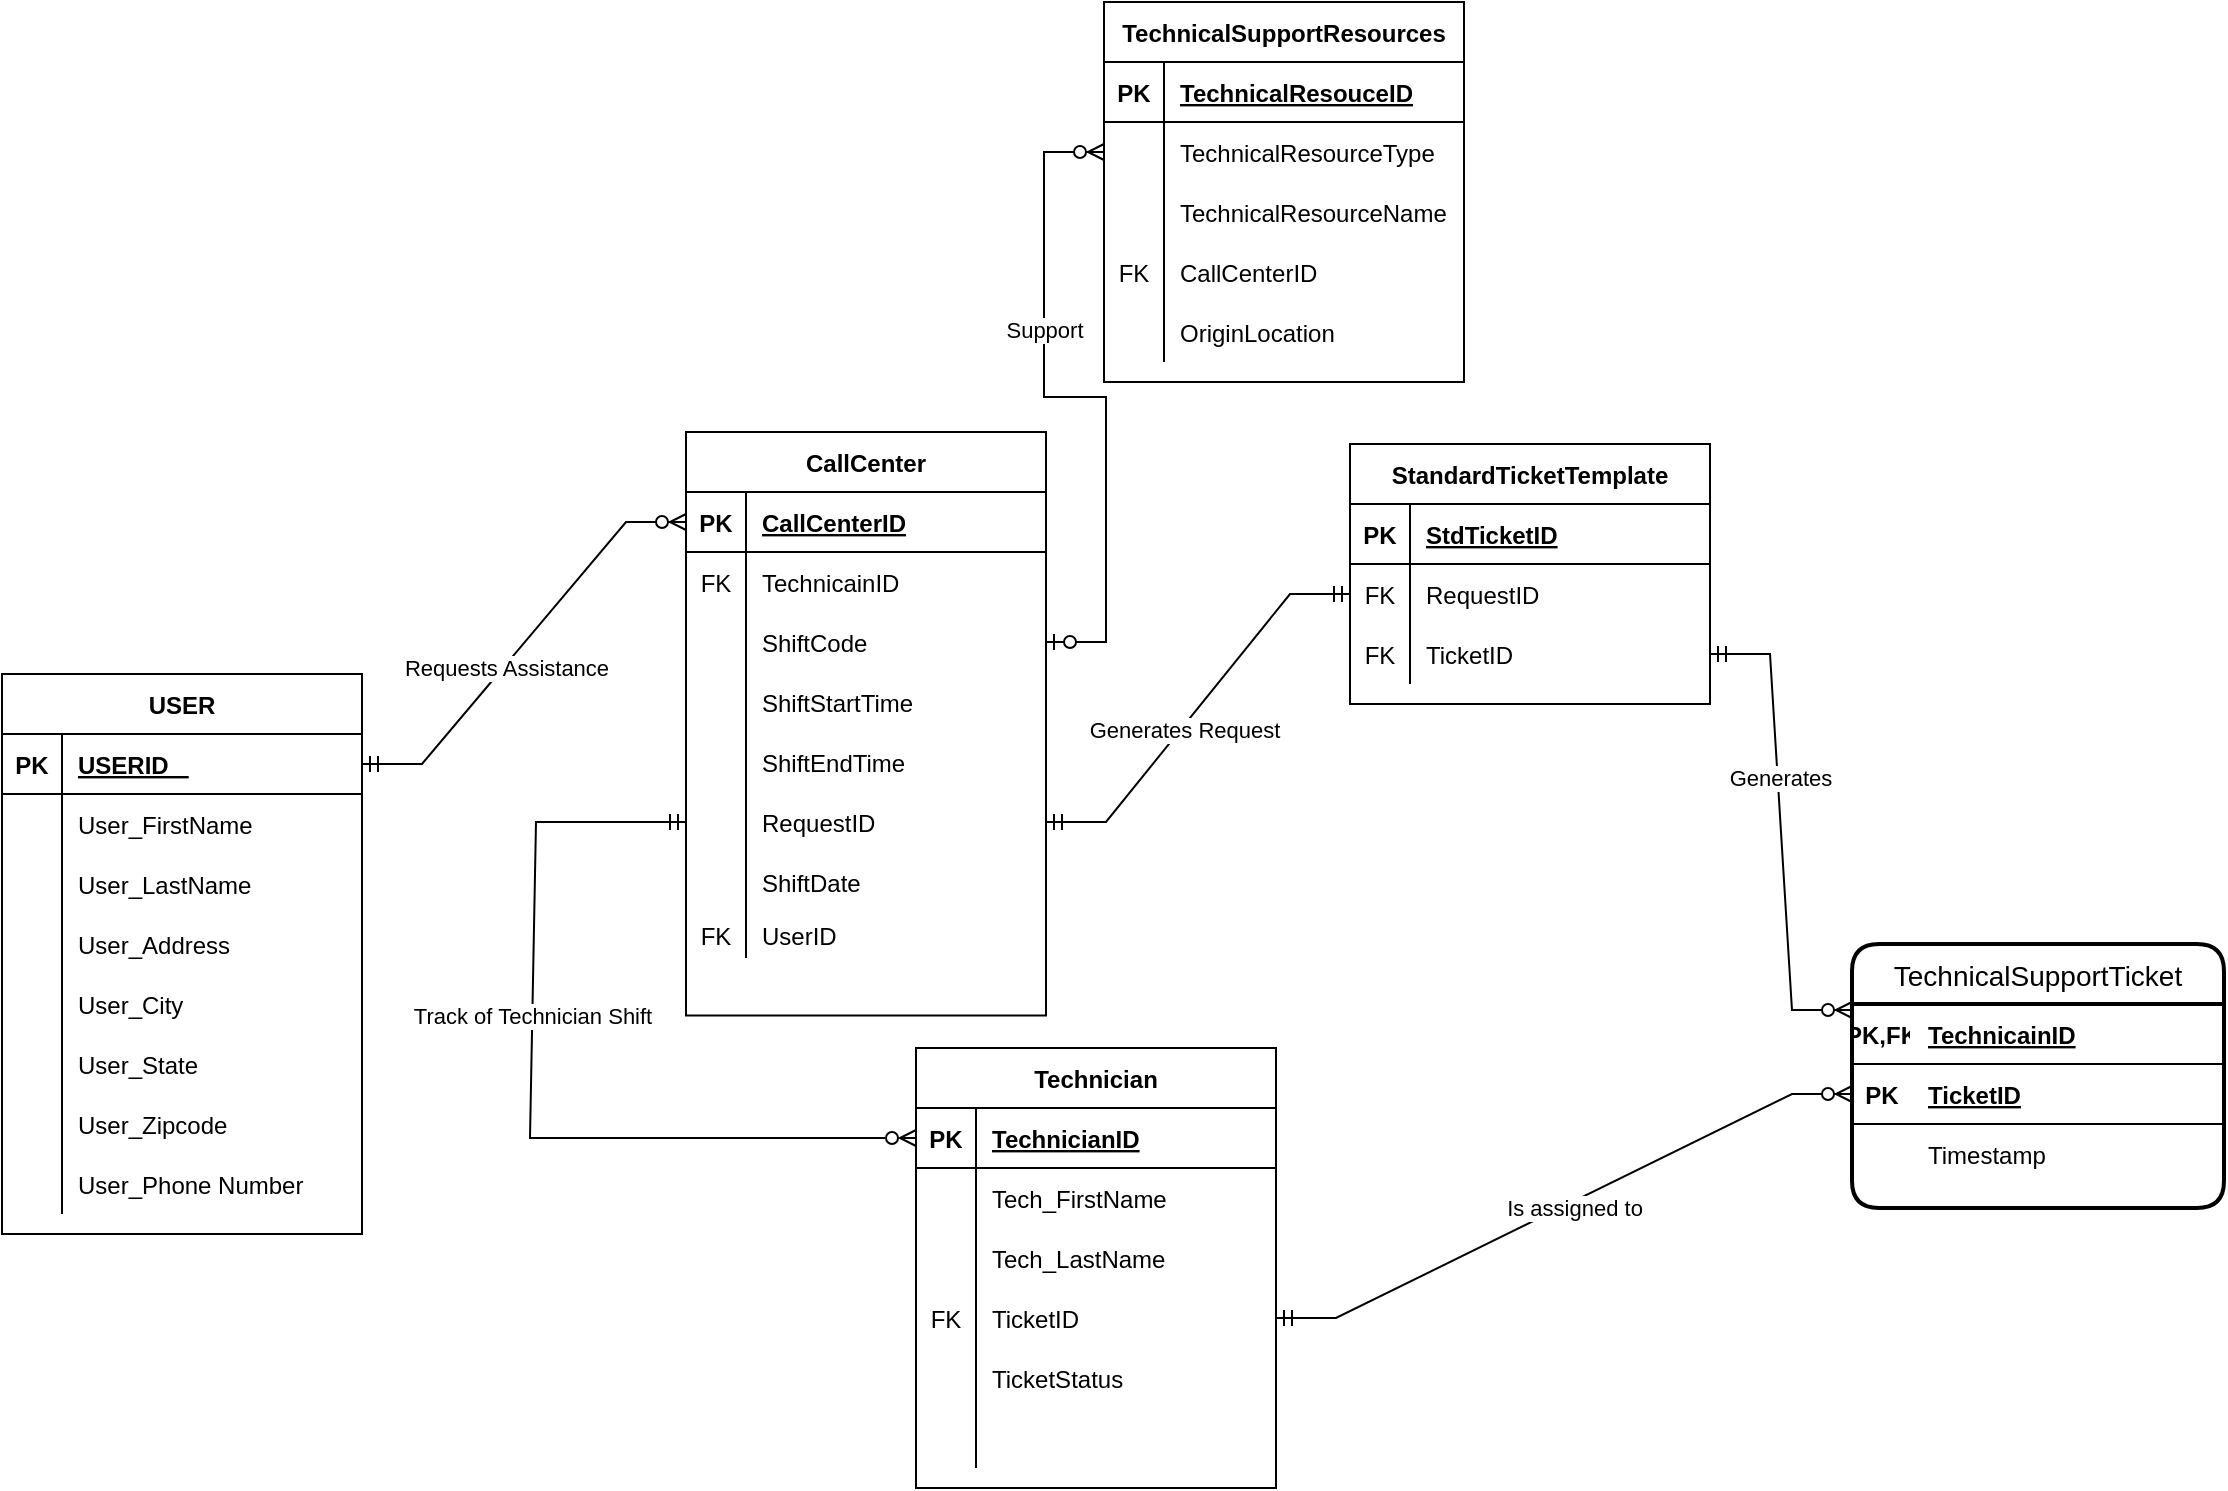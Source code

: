 <mxfile version="17.1.2" type="github">
  <diagram id="R2lEEEUBdFMjLlhIrx00" name="Page-1">
    <mxGraphModel dx="2396" dy="824" grid="0" gridSize="10" guides="1" tooltips="1" connect="1" arrows="1" fold="1" page="0" pageScale="1" pageWidth="850" pageHeight="1100" math="0" shadow="0" extFonts="Permanent Marker^https://fonts.googleapis.com/css?family=Permanent+Marker">
      <root>
        <mxCell id="0" />
        <mxCell id="1" parent="0" />
        <mxCell id="XGBAwcFRt67PFdUDCjce-1" value="USER" style="shape=table;startSize=30;container=1;collapsible=1;childLayout=tableLayout;fixedRows=1;rowLines=0;fontStyle=1;align=center;resizeLast=1;" vertex="1" parent="1">
          <mxGeometry x="-193" y="359" width="180" height="280" as="geometry" />
        </mxCell>
        <mxCell id="XGBAwcFRt67PFdUDCjce-2" value="" style="shape=tableRow;horizontal=0;startSize=0;swimlaneHead=0;swimlaneBody=0;fillColor=none;collapsible=0;dropTarget=0;points=[[0,0.5],[1,0.5]];portConstraint=eastwest;top=0;left=0;right=0;bottom=1;" vertex="1" parent="XGBAwcFRt67PFdUDCjce-1">
          <mxGeometry y="30" width="180" height="30" as="geometry" />
        </mxCell>
        <mxCell id="XGBAwcFRt67PFdUDCjce-3" value="PK" style="shape=partialRectangle;connectable=0;fillColor=none;top=0;left=0;bottom=0;right=0;fontStyle=1;overflow=hidden;" vertex="1" parent="XGBAwcFRt67PFdUDCjce-2">
          <mxGeometry width="30" height="30" as="geometry">
            <mxRectangle width="30" height="30" as="alternateBounds" />
          </mxGeometry>
        </mxCell>
        <mxCell id="XGBAwcFRt67PFdUDCjce-4" value="USERID   " style="shape=partialRectangle;connectable=0;fillColor=none;top=0;left=0;bottom=0;right=0;align=left;spacingLeft=6;fontStyle=5;overflow=hidden;" vertex="1" parent="XGBAwcFRt67PFdUDCjce-2">
          <mxGeometry x="30" width="150" height="30" as="geometry">
            <mxRectangle width="150" height="30" as="alternateBounds" />
          </mxGeometry>
        </mxCell>
        <mxCell id="XGBAwcFRt67PFdUDCjce-5" value="" style="shape=tableRow;horizontal=0;startSize=0;swimlaneHead=0;swimlaneBody=0;fillColor=none;collapsible=0;dropTarget=0;points=[[0,0.5],[1,0.5]];portConstraint=eastwest;top=0;left=0;right=0;bottom=0;" vertex="1" parent="XGBAwcFRt67PFdUDCjce-1">
          <mxGeometry y="60" width="180" height="30" as="geometry" />
        </mxCell>
        <mxCell id="XGBAwcFRt67PFdUDCjce-6" value="" style="shape=partialRectangle;connectable=0;fillColor=none;top=0;left=0;bottom=0;right=0;editable=1;overflow=hidden;" vertex="1" parent="XGBAwcFRt67PFdUDCjce-5">
          <mxGeometry width="30" height="30" as="geometry">
            <mxRectangle width="30" height="30" as="alternateBounds" />
          </mxGeometry>
        </mxCell>
        <mxCell id="XGBAwcFRt67PFdUDCjce-7" value="User_FirstName" style="shape=partialRectangle;connectable=0;fillColor=none;top=0;left=0;bottom=0;right=0;align=left;spacingLeft=6;overflow=hidden;" vertex="1" parent="XGBAwcFRt67PFdUDCjce-5">
          <mxGeometry x="30" width="150" height="30" as="geometry">
            <mxRectangle width="150" height="30" as="alternateBounds" />
          </mxGeometry>
        </mxCell>
        <mxCell id="XGBAwcFRt67PFdUDCjce-8" value="" style="shape=tableRow;horizontal=0;startSize=0;swimlaneHead=0;swimlaneBody=0;fillColor=none;collapsible=0;dropTarget=0;points=[[0,0.5],[1,0.5]];portConstraint=eastwest;top=0;left=0;right=0;bottom=0;" vertex="1" parent="XGBAwcFRt67PFdUDCjce-1">
          <mxGeometry y="90" width="180" height="30" as="geometry" />
        </mxCell>
        <mxCell id="XGBAwcFRt67PFdUDCjce-9" value="" style="shape=partialRectangle;connectable=0;fillColor=none;top=0;left=0;bottom=0;right=0;editable=1;overflow=hidden;" vertex="1" parent="XGBAwcFRt67PFdUDCjce-8">
          <mxGeometry width="30" height="30" as="geometry">
            <mxRectangle width="30" height="30" as="alternateBounds" />
          </mxGeometry>
        </mxCell>
        <mxCell id="XGBAwcFRt67PFdUDCjce-10" value="User_LastName" style="shape=partialRectangle;connectable=0;fillColor=none;top=0;left=0;bottom=0;right=0;align=left;spacingLeft=6;overflow=hidden;" vertex="1" parent="XGBAwcFRt67PFdUDCjce-8">
          <mxGeometry x="30" width="150" height="30" as="geometry">
            <mxRectangle width="150" height="30" as="alternateBounds" />
          </mxGeometry>
        </mxCell>
        <mxCell id="XGBAwcFRt67PFdUDCjce-27" value="" style="shape=tableRow;horizontal=0;startSize=0;swimlaneHead=0;swimlaneBody=0;fillColor=none;collapsible=0;dropTarget=0;points=[[0,0.5],[1,0.5]];portConstraint=eastwest;top=0;left=0;right=0;bottom=0;" vertex="1" parent="XGBAwcFRt67PFdUDCjce-1">
          <mxGeometry y="120" width="180" height="30" as="geometry" />
        </mxCell>
        <mxCell id="XGBAwcFRt67PFdUDCjce-28" value="" style="shape=partialRectangle;connectable=0;fillColor=none;top=0;left=0;bottom=0;right=0;editable=1;overflow=hidden;" vertex="1" parent="XGBAwcFRt67PFdUDCjce-27">
          <mxGeometry width="30" height="30" as="geometry">
            <mxRectangle width="30" height="30" as="alternateBounds" />
          </mxGeometry>
        </mxCell>
        <mxCell id="XGBAwcFRt67PFdUDCjce-29" value="User_Address" style="shape=partialRectangle;connectable=0;fillColor=none;top=0;left=0;bottom=0;right=0;align=left;spacingLeft=6;overflow=hidden;" vertex="1" parent="XGBAwcFRt67PFdUDCjce-27">
          <mxGeometry x="30" width="150" height="30" as="geometry">
            <mxRectangle width="150" height="30" as="alternateBounds" />
          </mxGeometry>
        </mxCell>
        <mxCell id="XGBAwcFRt67PFdUDCjce-30" value="" style="shape=tableRow;horizontal=0;startSize=0;swimlaneHead=0;swimlaneBody=0;fillColor=none;collapsible=0;dropTarget=0;points=[[0,0.5],[1,0.5]];portConstraint=eastwest;top=0;left=0;right=0;bottom=0;" vertex="1" parent="XGBAwcFRt67PFdUDCjce-1">
          <mxGeometry y="150" width="180" height="30" as="geometry" />
        </mxCell>
        <mxCell id="XGBAwcFRt67PFdUDCjce-31" value="" style="shape=partialRectangle;connectable=0;fillColor=none;top=0;left=0;bottom=0;right=0;editable=1;overflow=hidden;" vertex="1" parent="XGBAwcFRt67PFdUDCjce-30">
          <mxGeometry width="30" height="30" as="geometry">
            <mxRectangle width="30" height="30" as="alternateBounds" />
          </mxGeometry>
        </mxCell>
        <mxCell id="XGBAwcFRt67PFdUDCjce-32" value="User_City" style="shape=partialRectangle;connectable=0;fillColor=none;top=0;left=0;bottom=0;right=0;align=left;spacingLeft=6;overflow=hidden;" vertex="1" parent="XGBAwcFRt67PFdUDCjce-30">
          <mxGeometry x="30" width="150" height="30" as="geometry">
            <mxRectangle width="150" height="30" as="alternateBounds" />
          </mxGeometry>
        </mxCell>
        <mxCell id="XGBAwcFRt67PFdUDCjce-33" value="" style="shape=tableRow;horizontal=0;startSize=0;swimlaneHead=0;swimlaneBody=0;fillColor=none;collapsible=0;dropTarget=0;points=[[0,0.5],[1,0.5]];portConstraint=eastwest;top=0;left=0;right=0;bottom=0;" vertex="1" parent="XGBAwcFRt67PFdUDCjce-1">
          <mxGeometry y="180" width="180" height="30" as="geometry" />
        </mxCell>
        <mxCell id="XGBAwcFRt67PFdUDCjce-34" value="" style="shape=partialRectangle;connectable=0;fillColor=none;top=0;left=0;bottom=0;right=0;editable=1;overflow=hidden;" vertex="1" parent="XGBAwcFRt67PFdUDCjce-33">
          <mxGeometry width="30" height="30" as="geometry">
            <mxRectangle width="30" height="30" as="alternateBounds" />
          </mxGeometry>
        </mxCell>
        <mxCell id="XGBAwcFRt67PFdUDCjce-35" value="User_State" style="shape=partialRectangle;connectable=0;fillColor=none;top=0;left=0;bottom=0;right=0;align=left;spacingLeft=6;overflow=hidden;" vertex="1" parent="XGBAwcFRt67PFdUDCjce-33">
          <mxGeometry x="30" width="150" height="30" as="geometry">
            <mxRectangle width="150" height="30" as="alternateBounds" />
          </mxGeometry>
        </mxCell>
        <mxCell id="XGBAwcFRt67PFdUDCjce-36" value="" style="shape=tableRow;horizontal=0;startSize=0;swimlaneHead=0;swimlaneBody=0;fillColor=none;collapsible=0;dropTarget=0;points=[[0,0.5],[1,0.5]];portConstraint=eastwest;top=0;left=0;right=0;bottom=0;" vertex="1" parent="XGBAwcFRt67PFdUDCjce-1">
          <mxGeometry y="210" width="180" height="30" as="geometry" />
        </mxCell>
        <mxCell id="XGBAwcFRt67PFdUDCjce-37" value="" style="shape=partialRectangle;connectable=0;fillColor=none;top=0;left=0;bottom=0;right=0;editable=1;overflow=hidden;" vertex="1" parent="XGBAwcFRt67PFdUDCjce-36">
          <mxGeometry width="30" height="30" as="geometry">
            <mxRectangle width="30" height="30" as="alternateBounds" />
          </mxGeometry>
        </mxCell>
        <mxCell id="XGBAwcFRt67PFdUDCjce-38" value="User_Zipcode" style="shape=partialRectangle;connectable=0;fillColor=none;top=0;left=0;bottom=0;right=0;align=left;spacingLeft=6;overflow=hidden;" vertex="1" parent="XGBAwcFRt67PFdUDCjce-36">
          <mxGeometry x="30" width="150" height="30" as="geometry">
            <mxRectangle width="150" height="30" as="alternateBounds" />
          </mxGeometry>
        </mxCell>
        <mxCell id="XGBAwcFRt67PFdUDCjce-11" value="" style="shape=tableRow;horizontal=0;startSize=0;swimlaneHead=0;swimlaneBody=0;fillColor=none;collapsible=0;dropTarget=0;points=[[0,0.5],[1,0.5]];portConstraint=eastwest;top=0;left=0;right=0;bottom=0;" vertex="1" parent="XGBAwcFRt67PFdUDCjce-1">
          <mxGeometry y="240" width="180" height="30" as="geometry" />
        </mxCell>
        <mxCell id="XGBAwcFRt67PFdUDCjce-12" value="" style="shape=partialRectangle;connectable=0;fillColor=none;top=0;left=0;bottom=0;right=0;editable=1;overflow=hidden;" vertex="1" parent="XGBAwcFRt67PFdUDCjce-11">
          <mxGeometry width="30" height="30" as="geometry">
            <mxRectangle width="30" height="30" as="alternateBounds" />
          </mxGeometry>
        </mxCell>
        <mxCell id="XGBAwcFRt67PFdUDCjce-13" value="User_Phone Number" style="shape=partialRectangle;connectable=0;fillColor=none;top=0;left=0;bottom=0;right=0;align=left;spacingLeft=6;overflow=hidden;" vertex="1" parent="XGBAwcFRt67PFdUDCjce-11">
          <mxGeometry x="30" width="150" height="30" as="geometry">
            <mxRectangle width="150" height="30" as="alternateBounds" />
          </mxGeometry>
        </mxCell>
        <mxCell id="XGBAwcFRt67PFdUDCjce-14" value="TechnicalSupportResources" style="shape=table;startSize=30;container=1;collapsible=1;childLayout=tableLayout;fixedRows=1;rowLines=0;fontStyle=1;align=center;resizeLast=1;" vertex="1" parent="1">
          <mxGeometry x="358" y="23" width="180" height="190" as="geometry" />
        </mxCell>
        <mxCell id="XGBAwcFRt67PFdUDCjce-15" value="" style="shape=tableRow;horizontal=0;startSize=0;swimlaneHead=0;swimlaneBody=0;fillColor=none;collapsible=0;dropTarget=0;points=[[0,0.5],[1,0.5]];portConstraint=eastwest;top=0;left=0;right=0;bottom=1;" vertex="1" parent="XGBAwcFRt67PFdUDCjce-14">
          <mxGeometry y="30" width="180" height="30" as="geometry" />
        </mxCell>
        <mxCell id="XGBAwcFRt67PFdUDCjce-16" value="PK" style="shape=partialRectangle;connectable=0;fillColor=none;top=0;left=0;bottom=0;right=0;fontStyle=1;overflow=hidden;" vertex="1" parent="XGBAwcFRt67PFdUDCjce-15">
          <mxGeometry width="30" height="30" as="geometry">
            <mxRectangle width="30" height="30" as="alternateBounds" />
          </mxGeometry>
        </mxCell>
        <mxCell id="XGBAwcFRt67PFdUDCjce-17" value="TechnicalResouceID" style="shape=partialRectangle;connectable=0;fillColor=none;top=0;left=0;bottom=0;right=0;align=left;spacingLeft=6;fontStyle=5;overflow=hidden;" vertex="1" parent="XGBAwcFRt67PFdUDCjce-15">
          <mxGeometry x="30" width="150" height="30" as="geometry">
            <mxRectangle width="150" height="30" as="alternateBounds" />
          </mxGeometry>
        </mxCell>
        <mxCell id="XGBAwcFRt67PFdUDCjce-18" value="" style="shape=tableRow;horizontal=0;startSize=0;swimlaneHead=0;swimlaneBody=0;fillColor=none;collapsible=0;dropTarget=0;points=[[0,0.5],[1,0.5]];portConstraint=eastwest;top=0;left=0;right=0;bottom=0;" vertex="1" parent="XGBAwcFRt67PFdUDCjce-14">
          <mxGeometry y="60" width="180" height="30" as="geometry" />
        </mxCell>
        <mxCell id="XGBAwcFRt67PFdUDCjce-19" value="" style="shape=partialRectangle;connectable=0;fillColor=none;top=0;left=0;bottom=0;right=0;editable=1;overflow=hidden;" vertex="1" parent="XGBAwcFRt67PFdUDCjce-18">
          <mxGeometry width="30" height="30" as="geometry">
            <mxRectangle width="30" height="30" as="alternateBounds" />
          </mxGeometry>
        </mxCell>
        <mxCell id="XGBAwcFRt67PFdUDCjce-20" value="TechnicalResourceType" style="shape=partialRectangle;connectable=0;fillColor=none;top=0;left=0;bottom=0;right=0;align=left;spacingLeft=6;overflow=hidden;" vertex="1" parent="XGBAwcFRt67PFdUDCjce-18">
          <mxGeometry x="30" width="150" height="30" as="geometry">
            <mxRectangle width="150" height="30" as="alternateBounds" />
          </mxGeometry>
        </mxCell>
        <mxCell id="XGBAwcFRt67PFdUDCjce-21" value="" style="shape=tableRow;horizontal=0;startSize=0;swimlaneHead=0;swimlaneBody=0;fillColor=none;collapsible=0;dropTarget=0;points=[[0,0.5],[1,0.5]];portConstraint=eastwest;top=0;left=0;right=0;bottom=0;" vertex="1" parent="XGBAwcFRt67PFdUDCjce-14">
          <mxGeometry y="90" width="180" height="30" as="geometry" />
        </mxCell>
        <mxCell id="XGBAwcFRt67PFdUDCjce-22" value="" style="shape=partialRectangle;connectable=0;fillColor=none;top=0;left=0;bottom=0;right=0;editable=1;overflow=hidden;" vertex="1" parent="XGBAwcFRt67PFdUDCjce-21">
          <mxGeometry width="30" height="30" as="geometry">
            <mxRectangle width="30" height="30" as="alternateBounds" />
          </mxGeometry>
        </mxCell>
        <mxCell id="XGBAwcFRt67PFdUDCjce-23" value="TechnicalResourceName" style="shape=partialRectangle;connectable=0;fillColor=none;top=0;left=0;bottom=0;right=0;align=left;spacingLeft=6;overflow=hidden;" vertex="1" parent="XGBAwcFRt67PFdUDCjce-21">
          <mxGeometry x="30" width="150" height="30" as="geometry">
            <mxRectangle width="150" height="30" as="alternateBounds" />
          </mxGeometry>
        </mxCell>
        <mxCell id="XGBAwcFRt67PFdUDCjce-138" value="" style="shape=tableRow;horizontal=0;startSize=0;swimlaneHead=0;swimlaneBody=0;fillColor=none;collapsible=0;dropTarget=0;points=[[0,0.5],[1,0.5]];portConstraint=eastwest;top=0;left=0;right=0;bottom=0;" vertex="1" parent="XGBAwcFRt67PFdUDCjce-14">
          <mxGeometry y="120" width="180" height="30" as="geometry" />
        </mxCell>
        <mxCell id="XGBAwcFRt67PFdUDCjce-139" value="FK" style="shape=partialRectangle;connectable=0;fillColor=none;top=0;left=0;bottom=0;right=0;fontStyle=0;overflow=hidden;" vertex="1" parent="XGBAwcFRt67PFdUDCjce-138">
          <mxGeometry width="30" height="30" as="geometry">
            <mxRectangle width="30" height="30" as="alternateBounds" />
          </mxGeometry>
        </mxCell>
        <mxCell id="XGBAwcFRt67PFdUDCjce-140" value="CallCenterID" style="shape=partialRectangle;connectable=0;fillColor=none;top=0;left=0;bottom=0;right=0;align=left;spacingLeft=6;fontStyle=0;overflow=hidden;" vertex="1" parent="XGBAwcFRt67PFdUDCjce-138">
          <mxGeometry x="30" width="150" height="30" as="geometry">
            <mxRectangle width="150" height="30" as="alternateBounds" />
          </mxGeometry>
        </mxCell>
        <mxCell id="XGBAwcFRt67PFdUDCjce-24" value="" style="shape=tableRow;horizontal=0;startSize=0;swimlaneHead=0;swimlaneBody=0;fillColor=none;collapsible=0;dropTarget=0;points=[[0,0.5],[1,0.5]];portConstraint=eastwest;top=0;left=0;right=0;bottom=0;" vertex="1" parent="XGBAwcFRt67PFdUDCjce-14">
          <mxGeometry y="150" width="180" height="30" as="geometry" />
        </mxCell>
        <mxCell id="XGBAwcFRt67PFdUDCjce-25" value="" style="shape=partialRectangle;connectable=0;fillColor=none;top=0;left=0;bottom=0;right=0;editable=1;overflow=hidden;" vertex="1" parent="XGBAwcFRt67PFdUDCjce-24">
          <mxGeometry width="30" height="30" as="geometry">
            <mxRectangle width="30" height="30" as="alternateBounds" />
          </mxGeometry>
        </mxCell>
        <mxCell id="XGBAwcFRt67PFdUDCjce-26" value="OriginLocation" style="shape=partialRectangle;connectable=0;fillColor=none;top=0;left=0;bottom=0;right=0;align=left;spacingLeft=6;overflow=hidden;" vertex="1" parent="XGBAwcFRt67PFdUDCjce-24">
          <mxGeometry x="30" width="150" height="30" as="geometry">
            <mxRectangle width="150" height="30" as="alternateBounds" />
          </mxGeometry>
        </mxCell>
        <mxCell id="XGBAwcFRt67PFdUDCjce-39" value="Technician" style="shape=table;startSize=30;container=1;collapsible=1;childLayout=tableLayout;fixedRows=1;rowLines=0;fontStyle=1;align=center;resizeLast=1;" vertex="1" parent="1">
          <mxGeometry x="264" y="546" width="180" height="220" as="geometry" />
        </mxCell>
        <mxCell id="XGBAwcFRt67PFdUDCjce-40" value="" style="shape=tableRow;horizontal=0;startSize=0;swimlaneHead=0;swimlaneBody=0;fillColor=none;collapsible=0;dropTarget=0;points=[[0,0.5],[1,0.5]];portConstraint=eastwest;top=0;left=0;right=0;bottom=1;" vertex="1" parent="XGBAwcFRt67PFdUDCjce-39">
          <mxGeometry y="30" width="180" height="30" as="geometry" />
        </mxCell>
        <mxCell id="XGBAwcFRt67PFdUDCjce-41" value="PK" style="shape=partialRectangle;connectable=0;fillColor=none;top=0;left=0;bottom=0;right=0;fontStyle=1;overflow=hidden;" vertex="1" parent="XGBAwcFRt67PFdUDCjce-40">
          <mxGeometry width="30" height="30" as="geometry">
            <mxRectangle width="30" height="30" as="alternateBounds" />
          </mxGeometry>
        </mxCell>
        <mxCell id="XGBAwcFRt67PFdUDCjce-42" value="TechnicianID" style="shape=partialRectangle;connectable=0;fillColor=none;top=0;left=0;bottom=0;right=0;align=left;spacingLeft=6;fontStyle=5;overflow=hidden;" vertex="1" parent="XGBAwcFRt67PFdUDCjce-40">
          <mxGeometry x="30" width="150" height="30" as="geometry">
            <mxRectangle width="150" height="30" as="alternateBounds" />
          </mxGeometry>
        </mxCell>
        <mxCell id="XGBAwcFRt67PFdUDCjce-43" value="" style="shape=tableRow;horizontal=0;startSize=0;swimlaneHead=0;swimlaneBody=0;fillColor=none;collapsible=0;dropTarget=0;points=[[0,0.5],[1,0.5]];portConstraint=eastwest;top=0;left=0;right=0;bottom=0;" vertex="1" parent="XGBAwcFRt67PFdUDCjce-39">
          <mxGeometry y="60" width="180" height="30" as="geometry" />
        </mxCell>
        <mxCell id="XGBAwcFRt67PFdUDCjce-44" value="" style="shape=partialRectangle;connectable=0;fillColor=none;top=0;left=0;bottom=0;right=0;editable=1;overflow=hidden;" vertex="1" parent="XGBAwcFRt67PFdUDCjce-43">
          <mxGeometry width="30" height="30" as="geometry">
            <mxRectangle width="30" height="30" as="alternateBounds" />
          </mxGeometry>
        </mxCell>
        <mxCell id="XGBAwcFRt67PFdUDCjce-45" value="Tech_FirstName" style="shape=partialRectangle;connectable=0;fillColor=none;top=0;left=0;bottom=0;right=0;align=left;spacingLeft=6;overflow=hidden;" vertex="1" parent="XGBAwcFRt67PFdUDCjce-43">
          <mxGeometry x="30" width="150" height="30" as="geometry">
            <mxRectangle width="150" height="30" as="alternateBounds" />
          </mxGeometry>
        </mxCell>
        <mxCell id="XGBAwcFRt67PFdUDCjce-46" value="" style="shape=tableRow;horizontal=0;startSize=0;swimlaneHead=0;swimlaneBody=0;fillColor=none;collapsible=0;dropTarget=0;points=[[0,0.5],[1,0.5]];portConstraint=eastwest;top=0;left=0;right=0;bottom=0;" vertex="1" parent="XGBAwcFRt67PFdUDCjce-39">
          <mxGeometry y="90" width="180" height="30" as="geometry" />
        </mxCell>
        <mxCell id="XGBAwcFRt67PFdUDCjce-47" value="" style="shape=partialRectangle;connectable=0;fillColor=none;top=0;left=0;bottom=0;right=0;editable=1;overflow=hidden;" vertex="1" parent="XGBAwcFRt67PFdUDCjce-46">
          <mxGeometry width="30" height="30" as="geometry">
            <mxRectangle width="30" height="30" as="alternateBounds" />
          </mxGeometry>
        </mxCell>
        <mxCell id="XGBAwcFRt67PFdUDCjce-48" value="Tech_LastName" style="shape=partialRectangle;connectable=0;fillColor=none;top=0;left=0;bottom=0;right=0;align=left;spacingLeft=6;overflow=hidden;" vertex="1" parent="XGBAwcFRt67PFdUDCjce-46">
          <mxGeometry x="30" width="150" height="30" as="geometry">
            <mxRectangle width="150" height="30" as="alternateBounds" />
          </mxGeometry>
        </mxCell>
        <mxCell id="XGBAwcFRt67PFdUDCjce-49" value="" style="shape=tableRow;horizontal=0;startSize=0;swimlaneHead=0;swimlaneBody=0;fillColor=none;collapsible=0;dropTarget=0;points=[[0,0.5],[1,0.5]];portConstraint=eastwest;top=0;left=0;right=0;bottom=0;" vertex="1" parent="XGBAwcFRt67PFdUDCjce-39">
          <mxGeometry y="120" width="180" height="30" as="geometry" />
        </mxCell>
        <mxCell id="XGBAwcFRt67PFdUDCjce-50" value="FK" style="shape=partialRectangle;connectable=0;fillColor=none;top=0;left=0;bottom=0;right=0;editable=1;overflow=hidden;" vertex="1" parent="XGBAwcFRt67PFdUDCjce-49">
          <mxGeometry width="30" height="30" as="geometry">
            <mxRectangle width="30" height="30" as="alternateBounds" />
          </mxGeometry>
        </mxCell>
        <mxCell id="XGBAwcFRt67PFdUDCjce-51" value="TicketID" style="shape=partialRectangle;connectable=0;fillColor=none;top=0;left=0;bottom=0;right=0;align=left;spacingLeft=6;overflow=hidden;" vertex="1" parent="XGBAwcFRt67PFdUDCjce-49">
          <mxGeometry x="30" width="150" height="30" as="geometry">
            <mxRectangle width="150" height="30" as="alternateBounds" />
          </mxGeometry>
        </mxCell>
        <mxCell id="XGBAwcFRt67PFdUDCjce-52" value="" style="shape=tableRow;horizontal=0;startSize=0;swimlaneHead=0;swimlaneBody=0;fillColor=none;collapsible=0;dropTarget=0;points=[[0,0.5],[1,0.5]];portConstraint=eastwest;top=0;left=0;right=0;bottom=0;" vertex="1" parent="XGBAwcFRt67PFdUDCjce-39">
          <mxGeometry y="150" width="180" height="30" as="geometry" />
        </mxCell>
        <mxCell id="XGBAwcFRt67PFdUDCjce-53" value="" style="shape=partialRectangle;connectable=0;fillColor=none;top=0;left=0;bottom=0;right=0;editable=1;overflow=hidden;" vertex="1" parent="XGBAwcFRt67PFdUDCjce-52">
          <mxGeometry width="30" height="30" as="geometry">
            <mxRectangle width="30" height="30" as="alternateBounds" />
          </mxGeometry>
        </mxCell>
        <mxCell id="XGBAwcFRt67PFdUDCjce-54" value="TicketStatus" style="shape=partialRectangle;connectable=0;fillColor=none;top=0;left=0;bottom=0;right=0;align=left;spacingLeft=6;overflow=hidden;" vertex="1" parent="XGBAwcFRt67PFdUDCjce-52">
          <mxGeometry x="30" width="150" height="30" as="geometry">
            <mxRectangle width="150" height="30" as="alternateBounds" />
          </mxGeometry>
        </mxCell>
        <mxCell id="XGBAwcFRt67PFdUDCjce-55" value="" style="shape=tableRow;horizontal=0;startSize=0;swimlaneHead=0;swimlaneBody=0;fillColor=none;collapsible=0;dropTarget=0;points=[[0,0.5],[1,0.5]];portConstraint=eastwest;top=0;left=0;right=0;bottom=0;" vertex="1" parent="XGBAwcFRt67PFdUDCjce-39">
          <mxGeometry y="180" width="180" height="30" as="geometry" />
        </mxCell>
        <mxCell id="XGBAwcFRt67PFdUDCjce-56" value="" style="shape=partialRectangle;connectable=0;fillColor=none;top=0;left=0;bottom=0;right=0;editable=1;overflow=hidden;" vertex="1" parent="XGBAwcFRt67PFdUDCjce-55">
          <mxGeometry width="30" height="30" as="geometry">
            <mxRectangle width="30" height="30" as="alternateBounds" />
          </mxGeometry>
        </mxCell>
        <mxCell id="XGBAwcFRt67PFdUDCjce-57" value="" style="shape=partialRectangle;connectable=0;fillColor=none;top=0;left=0;bottom=0;right=0;align=left;spacingLeft=6;overflow=hidden;" vertex="1" parent="XGBAwcFRt67PFdUDCjce-55">
          <mxGeometry x="30" width="150" height="30" as="geometry">
            <mxRectangle width="150" height="30" as="alternateBounds" />
          </mxGeometry>
        </mxCell>
        <mxCell id="XGBAwcFRt67PFdUDCjce-58" value="TechnicalSupportTicket" style="swimlane;childLayout=stackLayout;horizontal=1;startSize=30;horizontalStack=0;rounded=1;fontSize=14;fontStyle=0;strokeWidth=2;resizeParent=0;resizeLast=1;shadow=0;dashed=0;align=center;" vertex="1" parent="1">
          <mxGeometry x="732" y="494" width="186" height="132" as="geometry" />
        </mxCell>
        <mxCell id="XGBAwcFRt67PFdUDCjce-60" value="" style="shape=table;startSize=0;container=1;collapsible=1;childLayout=tableLayout;fixedRows=1;rowLines=0;fontStyle=0;align=center;resizeLast=1;strokeColor=none;fillColor=none;collapsible=0;" vertex="1" parent="XGBAwcFRt67PFdUDCjce-58">
          <mxGeometry y="30" width="186" height="102" as="geometry" />
        </mxCell>
        <mxCell id="XGBAwcFRt67PFdUDCjce-61" value="" style="shape=tableRow;horizontal=0;startSize=0;swimlaneHead=0;swimlaneBody=0;fillColor=none;collapsible=0;dropTarget=0;points=[[0,0.5],[1,0.5]];portConstraint=eastwest;top=0;left=0;right=0;bottom=1;" vertex="1" parent="XGBAwcFRt67PFdUDCjce-60">
          <mxGeometry width="186" height="30" as="geometry" />
        </mxCell>
        <mxCell id="XGBAwcFRt67PFdUDCjce-62" value="PK,FK" style="shape=partialRectangle;connectable=0;fillColor=none;top=0;left=0;bottom=0;right=0;fontStyle=1;overflow=hidden;" vertex="1" parent="XGBAwcFRt67PFdUDCjce-61">
          <mxGeometry width="30" height="30" as="geometry">
            <mxRectangle width="30" height="30" as="alternateBounds" />
          </mxGeometry>
        </mxCell>
        <mxCell id="XGBAwcFRt67PFdUDCjce-63" value="TechnicainID" style="shape=partialRectangle;connectable=0;fillColor=none;top=0;left=0;bottom=0;right=0;align=left;spacingLeft=6;fontStyle=5;overflow=hidden;" vertex="1" parent="XGBAwcFRt67PFdUDCjce-61">
          <mxGeometry x="30" width="156" height="30" as="geometry">
            <mxRectangle width="156" height="30" as="alternateBounds" />
          </mxGeometry>
        </mxCell>
        <mxCell id="XGBAwcFRt67PFdUDCjce-72" value="" style="shape=tableRow;horizontal=0;startSize=0;swimlaneHead=0;swimlaneBody=0;fillColor=none;collapsible=0;dropTarget=0;points=[[0,0.5],[1,0.5]];portConstraint=eastwest;top=0;left=0;right=0;bottom=1;" vertex="1" parent="XGBAwcFRt67PFdUDCjce-60">
          <mxGeometry y="30" width="186" height="30" as="geometry" />
        </mxCell>
        <mxCell id="XGBAwcFRt67PFdUDCjce-73" value="PK" style="shape=partialRectangle;connectable=0;fillColor=none;top=0;left=0;bottom=0;right=0;fontStyle=1;overflow=hidden;" vertex="1" parent="XGBAwcFRt67PFdUDCjce-72">
          <mxGeometry width="30" height="30" as="geometry">
            <mxRectangle width="30" height="30" as="alternateBounds" />
          </mxGeometry>
        </mxCell>
        <mxCell id="XGBAwcFRt67PFdUDCjce-74" value="TicketID" style="shape=partialRectangle;connectable=0;fillColor=none;top=0;left=0;bottom=0;right=0;align=left;spacingLeft=6;fontStyle=5;overflow=hidden;" vertex="1" parent="XGBAwcFRt67PFdUDCjce-72">
          <mxGeometry x="30" width="156" height="30" as="geometry">
            <mxRectangle width="156" height="30" as="alternateBounds" />
          </mxGeometry>
        </mxCell>
        <mxCell id="XGBAwcFRt67PFdUDCjce-75" value="" style="shape=tableRow;horizontal=0;startSize=0;swimlaneHead=0;swimlaneBody=0;fillColor=none;collapsible=0;dropTarget=0;points=[[0,0.5],[1,0.5]];portConstraint=eastwest;top=0;left=0;right=0;bottom=0;" vertex="1" parent="XGBAwcFRt67PFdUDCjce-60">
          <mxGeometry y="60" width="186" height="30" as="geometry" />
        </mxCell>
        <mxCell id="XGBAwcFRt67PFdUDCjce-76" value="" style="shape=partialRectangle;connectable=0;fillColor=none;top=0;left=0;bottom=0;right=0;editable=1;overflow=hidden;" vertex="1" parent="XGBAwcFRt67PFdUDCjce-75">
          <mxGeometry width="30" height="30" as="geometry">
            <mxRectangle width="30" height="30" as="alternateBounds" />
          </mxGeometry>
        </mxCell>
        <mxCell id="XGBAwcFRt67PFdUDCjce-77" value="Timestamp" style="shape=partialRectangle;connectable=0;fillColor=none;top=0;left=0;bottom=0;right=0;align=left;spacingLeft=6;overflow=hidden;" vertex="1" parent="XGBAwcFRt67PFdUDCjce-75">
          <mxGeometry x="30" width="156" height="30" as="geometry">
            <mxRectangle width="156" height="30" as="alternateBounds" />
          </mxGeometry>
        </mxCell>
        <mxCell id="XGBAwcFRt67PFdUDCjce-79" value="" style="edgeStyle=entityRelationEdgeStyle;fontSize=12;html=1;endArrow=ERzeroToMany;startArrow=ERmandOne;rounded=0;exitX=1;exitY=0.5;exitDx=0;exitDy=0;entryX=0;entryY=0.5;entryDx=0;entryDy=0;" edge="1" parent="1" source="XGBAwcFRt67PFdUDCjce-2" target="XGBAwcFRt67PFdUDCjce-84">
          <mxGeometry width="100" height="100" relative="1" as="geometry">
            <mxPoint x="73" y="526" as="sourcePoint" />
            <mxPoint x="133" y="292" as="targetPoint" />
          </mxGeometry>
        </mxCell>
        <mxCell id="XGBAwcFRt67PFdUDCjce-82" value="Requests Assistance" style="edgeLabel;html=1;align=center;verticalAlign=middle;resizable=0;points=[];" vertex="1" connectable="0" parent="XGBAwcFRt67PFdUDCjce-79">
          <mxGeometry x="-0.311" relative="1" as="geometry">
            <mxPoint x="13" y="-14" as="offset" />
          </mxGeometry>
        </mxCell>
        <mxCell id="XGBAwcFRt67PFdUDCjce-80" value="" style="edgeStyle=entityRelationEdgeStyle;fontSize=12;html=1;endArrow=ERzeroToMany;startArrow=ERmandOne;rounded=0;exitX=1;exitY=0.5;exitDx=0;exitDy=0;entryX=0;entryY=0.5;entryDx=0;entryDy=0;" edge="1" parent="1" source="XGBAwcFRt67PFdUDCjce-49">
          <mxGeometry width="100" height="100" relative="1" as="geometry">
            <mxPoint x="709" y="421" as="sourcePoint" />
            <mxPoint x="732" y="569.0" as="targetPoint" />
          </mxGeometry>
        </mxCell>
        <mxCell id="XGBAwcFRt67PFdUDCjce-81" value="Is assigned to" style="edgeLabel;html=1;align=center;verticalAlign=middle;resizable=0;points=[];" vertex="1" connectable="0" parent="XGBAwcFRt67PFdUDCjce-80">
          <mxGeometry x="0.024" y="-3" relative="1" as="geometry">
            <mxPoint as="offset" />
          </mxGeometry>
        </mxCell>
        <mxCell id="XGBAwcFRt67PFdUDCjce-83" value="CallCenter" style="shape=table;startSize=30;container=1;collapsible=1;childLayout=tableLayout;fixedRows=1;rowLines=0;fontStyle=1;align=center;resizeLast=1;" vertex="1" parent="1">
          <mxGeometry x="149" y="238" width="180" height="291.786" as="geometry" />
        </mxCell>
        <mxCell id="XGBAwcFRt67PFdUDCjce-84" value="" style="shape=tableRow;horizontal=0;startSize=0;swimlaneHead=0;swimlaneBody=0;fillColor=none;collapsible=0;dropTarget=0;points=[[0,0.5],[1,0.5]];portConstraint=eastwest;top=0;left=0;right=0;bottom=1;" vertex="1" parent="XGBAwcFRt67PFdUDCjce-83">
          <mxGeometry y="30" width="180" height="30" as="geometry" />
        </mxCell>
        <mxCell id="XGBAwcFRt67PFdUDCjce-85" value="PK" style="shape=partialRectangle;connectable=0;fillColor=none;top=0;left=0;bottom=0;right=0;fontStyle=1;overflow=hidden;" vertex="1" parent="XGBAwcFRt67PFdUDCjce-84">
          <mxGeometry width="30" height="30" as="geometry">
            <mxRectangle width="30" height="30" as="alternateBounds" />
          </mxGeometry>
        </mxCell>
        <mxCell id="XGBAwcFRt67PFdUDCjce-86" value="CallCenterID" style="shape=partialRectangle;connectable=0;fillColor=none;top=0;left=0;bottom=0;right=0;align=left;spacingLeft=6;fontStyle=5;overflow=hidden;" vertex="1" parent="XGBAwcFRt67PFdUDCjce-84">
          <mxGeometry x="30" width="150" height="30" as="geometry">
            <mxRectangle width="150" height="30" as="alternateBounds" />
          </mxGeometry>
        </mxCell>
        <mxCell id="XGBAwcFRt67PFdUDCjce-87" value="" style="shape=tableRow;horizontal=0;startSize=0;swimlaneHead=0;swimlaneBody=0;fillColor=none;collapsible=0;dropTarget=0;points=[[0,0.5],[1,0.5]];portConstraint=eastwest;top=0;left=0;right=0;bottom=0;" vertex="1" parent="XGBAwcFRt67PFdUDCjce-83">
          <mxGeometry y="60" width="180" height="30" as="geometry" />
        </mxCell>
        <mxCell id="XGBAwcFRt67PFdUDCjce-88" value="FK" style="shape=partialRectangle;connectable=0;fillColor=none;top=0;left=0;bottom=0;right=0;editable=1;overflow=hidden;" vertex="1" parent="XGBAwcFRt67PFdUDCjce-87">
          <mxGeometry width="30" height="30" as="geometry">
            <mxRectangle width="30" height="30" as="alternateBounds" />
          </mxGeometry>
        </mxCell>
        <mxCell id="XGBAwcFRt67PFdUDCjce-89" value="TechnicainID" style="shape=partialRectangle;connectable=0;fillColor=none;top=0;left=0;bottom=0;right=0;align=left;spacingLeft=6;overflow=hidden;" vertex="1" parent="XGBAwcFRt67PFdUDCjce-87">
          <mxGeometry x="30" width="150" height="30" as="geometry">
            <mxRectangle width="150" height="30" as="alternateBounds" />
          </mxGeometry>
        </mxCell>
        <mxCell id="XGBAwcFRt67PFdUDCjce-129" value="" style="shape=tableRow;horizontal=0;startSize=0;swimlaneHead=0;swimlaneBody=0;fillColor=none;collapsible=0;dropTarget=0;points=[[0,0.5],[1,0.5]];portConstraint=eastwest;top=0;left=0;right=0;bottom=0;" vertex="1" parent="XGBAwcFRt67PFdUDCjce-83">
          <mxGeometry y="90" width="180" height="30" as="geometry" />
        </mxCell>
        <mxCell id="XGBAwcFRt67PFdUDCjce-130" value="" style="shape=partialRectangle;connectable=0;fillColor=none;top=0;left=0;bottom=0;right=0;editable=1;overflow=hidden;" vertex="1" parent="XGBAwcFRt67PFdUDCjce-129">
          <mxGeometry width="30" height="30" as="geometry">
            <mxRectangle width="30" height="30" as="alternateBounds" />
          </mxGeometry>
        </mxCell>
        <mxCell id="XGBAwcFRt67PFdUDCjce-131" value="ShiftCode" style="shape=partialRectangle;connectable=0;fillColor=none;top=0;left=0;bottom=0;right=0;align=left;spacingLeft=6;overflow=hidden;" vertex="1" parent="XGBAwcFRt67PFdUDCjce-129">
          <mxGeometry x="30" width="150" height="30" as="geometry">
            <mxRectangle width="150" height="30" as="alternateBounds" />
          </mxGeometry>
        </mxCell>
        <mxCell id="XGBAwcFRt67PFdUDCjce-90" value="" style="shape=tableRow;horizontal=0;startSize=0;swimlaneHead=0;swimlaneBody=0;fillColor=none;collapsible=0;dropTarget=0;points=[[0,0.5],[1,0.5]];portConstraint=eastwest;top=0;left=0;right=0;bottom=0;" vertex="1" parent="XGBAwcFRt67PFdUDCjce-83">
          <mxGeometry y="120" width="180" height="30" as="geometry" />
        </mxCell>
        <mxCell id="XGBAwcFRt67PFdUDCjce-91" value="" style="shape=partialRectangle;connectable=0;fillColor=none;top=0;left=0;bottom=0;right=0;editable=1;overflow=hidden;" vertex="1" parent="XGBAwcFRt67PFdUDCjce-90">
          <mxGeometry width="30" height="30" as="geometry">
            <mxRectangle width="30" height="30" as="alternateBounds" />
          </mxGeometry>
        </mxCell>
        <mxCell id="XGBAwcFRt67PFdUDCjce-92" value="ShiftStartTime" style="shape=partialRectangle;connectable=0;fillColor=none;top=0;left=0;bottom=0;right=0;align=left;spacingLeft=6;overflow=hidden;" vertex="1" parent="XGBAwcFRt67PFdUDCjce-90">
          <mxGeometry x="30" width="150" height="30" as="geometry">
            <mxRectangle width="150" height="30" as="alternateBounds" />
          </mxGeometry>
        </mxCell>
        <mxCell id="XGBAwcFRt67PFdUDCjce-93" value="" style="shape=tableRow;horizontal=0;startSize=0;swimlaneHead=0;swimlaneBody=0;fillColor=none;collapsible=0;dropTarget=0;points=[[0,0.5],[1,0.5]];portConstraint=eastwest;top=0;left=0;right=0;bottom=0;" vertex="1" parent="XGBAwcFRt67PFdUDCjce-83">
          <mxGeometry y="150" width="180" height="30" as="geometry" />
        </mxCell>
        <mxCell id="XGBAwcFRt67PFdUDCjce-94" value="" style="shape=partialRectangle;connectable=0;fillColor=none;top=0;left=0;bottom=0;right=0;editable=1;overflow=hidden;" vertex="1" parent="XGBAwcFRt67PFdUDCjce-93">
          <mxGeometry width="30" height="30" as="geometry">
            <mxRectangle width="30" height="30" as="alternateBounds" />
          </mxGeometry>
        </mxCell>
        <mxCell id="XGBAwcFRt67PFdUDCjce-95" value="ShiftEndTime" style="shape=partialRectangle;connectable=0;fillColor=none;top=0;left=0;bottom=0;right=0;align=left;spacingLeft=6;overflow=hidden;" vertex="1" parent="XGBAwcFRt67PFdUDCjce-93">
          <mxGeometry x="30" width="150" height="30" as="geometry">
            <mxRectangle width="150" height="30" as="alternateBounds" />
          </mxGeometry>
        </mxCell>
        <mxCell id="XGBAwcFRt67PFdUDCjce-112" value="" style="shape=tableRow;horizontal=0;startSize=0;swimlaneHead=0;swimlaneBody=0;fillColor=none;collapsible=0;dropTarget=0;points=[[0,0.5],[1,0.5]];portConstraint=eastwest;top=0;left=0;right=0;bottom=0;" vertex="1" parent="XGBAwcFRt67PFdUDCjce-83">
          <mxGeometry y="180" width="180" height="30" as="geometry" />
        </mxCell>
        <mxCell id="XGBAwcFRt67PFdUDCjce-113" value="" style="shape=partialRectangle;connectable=0;fillColor=none;top=0;left=0;bottom=0;right=0;editable=1;overflow=hidden;" vertex="1" parent="XGBAwcFRt67PFdUDCjce-112">
          <mxGeometry width="30" height="30" as="geometry">
            <mxRectangle width="30" height="30" as="alternateBounds" />
          </mxGeometry>
        </mxCell>
        <mxCell id="XGBAwcFRt67PFdUDCjce-114" value="RequestID" style="shape=partialRectangle;connectable=0;fillColor=none;top=0;left=0;bottom=0;right=0;align=left;spacingLeft=6;overflow=hidden;" vertex="1" parent="XGBAwcFRt67PFdUDCjce-112">
          <mxGeometry x="30" width="150" height="30" as="geometry">
            <mxRectangle width="150" height="30" as="alternateBounds" />
          </mxGeometry>
        </mxCell>
        <mxCell id="XGBAwcFRt67PFdUDCjce-96" value="" style="shape=tableRow;horizontal=0;startSize=0;swimlaneHead=0;swimlaneBody=0;fillColor=none;collapsible=0;dropTarget=0;points=[[0,0.5],[1,0.5]];portConstraint=eastwest;top=0;left=0;right=0;bottom=0;" vertex="1" parent="XGBAwcFRt67PFdUDCjce-83">
          <mxGeometry y="210" width="180" height="30" as="geometry" />
        </mxCell>
        <mxCell id="XGBAwcFRt67PFdUDCjce-97" value="" style="shape=partialRectangle;connectable=0;fillColor=none;top=0;left=0;bottom=0;right=0;editable=1;overflow=hidden;" vertex="1" parent="XGBAwcFRt67PFdUDCjce-96">
          <mxGeometry width="30" height="30" as="geometry">
            <mxRectangle width="30" height="30" as="alternateBounds" />
          </mxGeometry>
        </mxCell>
        <mxCell id="XGBAwcFRt67PFdUDCjce-98" value="ShiftDate" style="shape=partialRectangle;connectable=0;fillColor=none;top=0;left=0;bottom=0;right=0;align=left;spacingLeft=6;overflow=hidden;" vertex="1" parent="XGBAwcFRt67PFdUDCjce-96">
          <mxGeometry x="30" width="150" height="30" as="geometry">
            <mxRectangle width="150" height="30" as="alternateBounds" />
          </mxGeometry>
        </mxCell>
        <mxCell id="XGBAwcFRt67PFdUDCjce-123" value="" style="shape=tableRow;horizontal=0;startSize=0;swimlaneHead=0;swimlaneBody=0;fillColor=none;collapsible=0;dropTarget=0;points=[[0,0.5],[1,0.5]];portConstraint=eastwest;top=0;left=0;right=0;bottom=0;" vertex="1" parent="XGBAwcFRt67PFdUDCjce-83">
          <mxGeometry y="240" width="180" height="23" as="geometry" />
        </mxCell>
        <mxCell id="XGBAwcFRt67PFdUDCjce-124" value="FK" style="shape=partialRectangle;connectable=0;fillColor=none;top=0;left=0;bottom=0;right=0;editable=1;overflow=hidden;" vertex="1" parent="XGBAwcFRt67PFdUDCjce-123">
          <mxGeometry width="30" height="23" as="geometry">
            <mxRectangle width="30" height="23" as="alternateBounds" />
          </mxGeometry>
        </mxCell>
        <mxCell id="XGBAwcFRt67PFdUDCjce-125" value="UserID" style="shape=partialRectangle;connectable=0;fillColor=none;top=0;left=0;bottom=0;right=0;align=left;spacingLeft=6;overflow=hidden;" vertex="1" parent="XGBAwcFRt67PFdUDCjce-123">
          <mxGeometry x="30" width="150" height="23" as="geometry">
            <mxRectangle width="150" height="23" as="alternateBounds" />
          </mxGeometry>
        </mxCell>
        <mxCell id="XGBAwcFRt67PFdUDCjce-99" value="StandardTicketTemplate" style="shape=table;startSize=30;container=1;collapsible=1;childLayout=tableLayout;fixedRows=1;rowLines=0;fontStyle=1;align=center;resizeLast=1;" vertex="1" parent="1">
          <mxGeometry x="481" y="244" width="180" height="130" as="geometry" />
        </mxCell>
        <mxCell id="XGBAwcFRt67PFdUDCjce-100" value="" style="shape=tableRow;horizontal=0;startSize=0;swimlaneHead=0;swimlaneBody=0;fillColor=none;collapsible=0;dropTarget=0;points=[[0,0.5],[1,0.5]];portConstraint=eastwest;top=0;left=0;right=0;bottom=1;" vertex="1" parent="XGBAwcFRt67PFdUDCjce-99">
          <mxGeometry y="30" width="180" height="30" as="geometry" />
        </mxCell>
        <mxCell id="XGBAwcFRt67PFdUDCjce-101" value="PK" style="shape=partialRectangle;connectable=0;fillColor=none;top=0;left=0;bottom=0;right=0;fontStyle=1;overflow=hidden;" vertex="1" parent="XGBAwcFRt67PFdUDCjce-100">
          <mxGeometry width="30" height="30" as="geometry">
            <mxRectangle width="30" height="30" as="alternateBounds" />
          </mxGeometry>
        </mxCell>
        <mxCell id="XGBAwcFRt67PFdUDCjce-102" value="StdTicketID" style="shape=partialRectangle;connectable=0;fillColor=none;top=0;left=0;bottom=0;right=0;align=left;spacingLeft=6;fontStyle=5;overflow=hidden;" vertex="1" parent="XGBAwcFRt67PFdUDCjce-100">
          <mxGeometry x="30" width="150" height="30" as="geometry">
            <mxRectangle width="150" height="30" as="alternateBounds" />
          </mxGeometry>
        </mxCell>
        <mxCell id="XGBAwcFRt67PFdUDCjce-103" value="" style="shape=tableRow;horizontal=0;startSize=0;swimlaneHead=0;swimlaneBody=0;fillColor=none;collapsible=0;dropTarget=0;points=[[0,0.5],[1,0.5]];portConstraint=eastwest;top=0;left=0;right=0;bottom=0;" vertex="1" parent="XGBAwcFRt67PFdUDCjce-99">
          <mxGeometry y="60" width="180" height="30" as="geometry" />
        </mxCell>
        <mxCell id="XGBAwcFRt67PFdUDCjce-104" value="FK" style="shape=partialRectangle;connectable=0;fillColor=none;top=0;left=0;bottom=0;right=0;editable=1;overflow=hidden;" vertex="1" parent="XGBAwcFRt67PFdUDCjce-103">
          <mxGeometry width="30" height="30" as="geometry">
            <mxRectangle width="30" height="30" as="alternateBounds" />
          </mxGeometry>
        </mxCell>
        <mxCell id="XGBAwcFRt67PFdUDCjce-105" value="RequestID" style="shape=partialRectangle;connectable=0;fillColor=none;top=0;left=0;bottom=0;right=0;align=left;spacingLeft=6;overflow=hidden;" vertex="1" parent="XGBAwcFRt67PFdUDCjce-103">
          <mxGeometry x="30" width="150" height="30" as="geometry">
            <mxRectangle width="150" height="30" as="alternateBounds" />
          </mxGeometry>
        </mxCell>
        <mxCell id="XGBAwcFRt67PFdUDCjce-106" value="" style="shape=tableRow;horizontal=0;startSize=0;swimlaneHead=0;swimlaneBody=0;fillColor=none;collapsible=0;dropTarget=0;points=[[0,0.5],[1,0.5]];portConstraint=eastwest;top=0;left=0;right=0;bottom=0;" vertex="1" parent="XGBAwcFRt67PFdUDCjce-99">
          <mxGeometry y="90" width="180" height="30" as="geometry" />
        </mxCell>
        <mxCell id="XGBAwcFRt67PFdUDCjce-107" value="FK" style="shape=partialRectangle;connectable=0;fillColor=none;top=0;left=0;bottom=0;right=0;editable=1;overflow=hidden;" vertex="1" parent="XGBAwcFRt67PFdUDCjce-106">
          <mxGeometry width="30" height="30" as="geometry">
            <mxRectangle width="30" height="30" as="alternateBounds" />
          </mxGeometry>
        </mxCell>
        <mxCell id="XGBAwcFRt67PFdUDCjce-108" value="TicketID" style="shape=partialRectangle;connectable=0;fillColor=none;top=0;left=0;bottom=0;right=0;align=left;spacingLeft=6;overflow=hidden;" vertex="1" parent="XGBAwcFRt67PFdUDCjce-106">
          <mxGeometry x="30" width="150" height="30" as="geometry">
            <mxRectangle width="150" height="30" as="alternateBounds" />
          </mxGeometry>
        </mxCell>
        <mxCell id="XGBAwcFRt67PFdUDCjce-115" value="" style="edgeStyle=entityRelationEdgeStyle;fontSize=12;html=1;endArrow=ERmandOne;startArrow=ERmandOne;rounded=0;exitX=1;exitY=0.5;exitDx=0;exitDy=0;entryX=0;entryY=0.5;entryDx=0;entryDy=0;" edge="1" parent="1" source="XGBAwcFRt67PFdUDCjce-112" target="XGBAwcFRt67PFdUDCjce-103">
          <mxGeometry width="100" height="100" relative="1" as="geometry">
            <mxPoint x="290" y="611" as="sourcePoint" />
            <mxPoint x="390" y="511" as="targetPoint" />
          </mxGeometry>
        </mxCell>
        <mxCell id="XGBAwcFRt67PFdUDCjce-116" value="Generates Request" style="edgeLabel;html=1;align=center;verticalAlign=middle;resizable=0;points=[];" vertex="1" connectable="0" parent="XGBAwcFRt67PFdUDCjce-115">
          <mxGeometry x="-0.13" y="-1" relative="1" as="geometry">
            <mxPoint as="offset" />
          </mxGeometry>
        </mxCell>
        <mxCell id="XGBAwcFRt67PFdUDCjce-117" value="" style="edgeStyle=entityRelationEdgeStyle;fontSize=12;html=1;endArrow=ERzeroToMany;startArrow=ERmandOne;rounded=0;entryX=0;entryY=0.25;entryDx=0;entryDy=0;exitX=1;exitY=0.5;exitDx=0;exitDy=0;" edge="1" parent="1" source="XGBAwcFRt67PFdUDCjce-106" target="XGBAwcFRt67PFdUDCjce-58">
          <mxGeometry width="100" height="100" relative="1" as="geometry">
            <mxPoint x="449" y="542" as="sourcePoint" />
            <mxPoint x="549" y="442" as="targetPoint" />
          </mxGeometry>
        </mxCell>
        <mxCell id="XGBAwcFRt67PFdUDCjce-122" value="Generates" style="edgeLabel;html=1;align=center;verticalAlign=middle;resizable=0;points=[];" vertex="1" connectable="0" parent="XGBAwcFRt67PFdUDCjce-117">
          <mxGeometry x="-0.232" y="1" relative="1" as="geometry">
            <mxPoint as="offset" />
          </mxGeometry>
        </mxCell>
        <mxCell id="XGBAwcFRt67PFdUDCjce-120" value="" style="endArrow=ERzeroToMany;html=1;rounded=0;entryX=0;entryY=0.5;entryDx=0;entryDy=0;exitX=0;exitY=0.5;exitDx=0;exitDy=0;startArrow=ERmandOne;startFill=0;endFill=0;" edge="1" parent="1" source="XGBAwcFRt67PFdUDCjce-112" target="XGBAwcFRt67PFdUDCjce-40">
          <mxGeometry relative="1" as="geometry">
            <mxPoint x="220" y="545" as="sourcePoint" />
            <mxPoint x="60" y="545" as="targetPoint" />
            <Array as="points">
              <mxPoint x="74" y="433" />
              <mxPoint x="71" y="591" />
            </Array>
          </mxGeometry>
        </mxCell>
        <mxCell id="XGBAwcFRt67PFdUDCjce-121" value="Track of Technician Shift" style="edgeLabel;html=1;align=center;verticalAlign=middle;resizable=0;points=[];" vertex="1" connectable="0" parent="XGBAwcFRt67PFdUDCjce-120">
          <mxGeometry x="-0.138" y="-3" relative="1" as="geometry">
            <mxPoint x="3" y="-12" as="offset" />
          </mxGeometry>
        </mxCell>
        <mxCell id="XGBAwcFRt67PFdUDCjce-132" value="" style="edgeStyle=entityRelationEdgeStyle;fontSize=12;html=1;endArrow=ERzeroToMany;startArrow=ERzeroToOne;rounded=0;entryX=0;entryY=0.5;entryDx=0;entryDy=0;exitX=1;exitY=0.5;exitDx=0;exitDy=0;" edge="1" parent="1" source="XGBAwcFRt67PFdUDCjce-129" target="XGBAwcFRt67PFdUDCjce-18">
          <mxGeometry width="100" height="100" relative="1" as="geometry">
            <mxPoint x="-139" y="209" as="sourcePoint" />
            <mxPoint x="-39" y="109" as="targetPoint" />
          </mxGeometry>
        </mxCell>
        <mxCell id="XGBAwcFRt67PFdUDCjce-133" value="Support" style="edgeLabel;html=1;align=center;verticalAlign=middle;resizable=0;points=[];" vertex="1" connectable="0" parent="XGBAwcFRt67PFdUDCjce-132">
          <mxGeometry x="0.295" relative="1" as="geometry">
            <mxPoint as="offset" />
          </mxGeometry>
        </mxCell>
      </root>
    </mxGraphModel>
  </diagram>
</mxfile>

